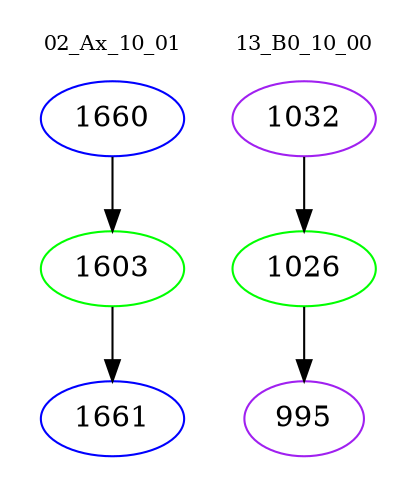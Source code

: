 digraph{
subgraph cluster_0 {
color = white
label = "02_Ax_10_01";
fontsize=10;
T0_1660 [label="1660", color="blue"]
T0_1660 -> T0_1603 [color="black"]
T0_1603 [label="1603", color="green"]
T0_1603 -> T0_1661 [color="black"]
T0_1661 [label="1661", color="blue"]
}
subgraph cluster_1 {
color = white
label = "13_B0_10_00";
fontsize=10;
T1_1032 [label="1032", color="purple"]
T1_1032 -> T1_1026 [color="black"]
T1_1026 [label="1026", color="green"]
T1_1026 -> T1_995 [color="black"]
T1_995 [label="995", color="purple"]
}
}
